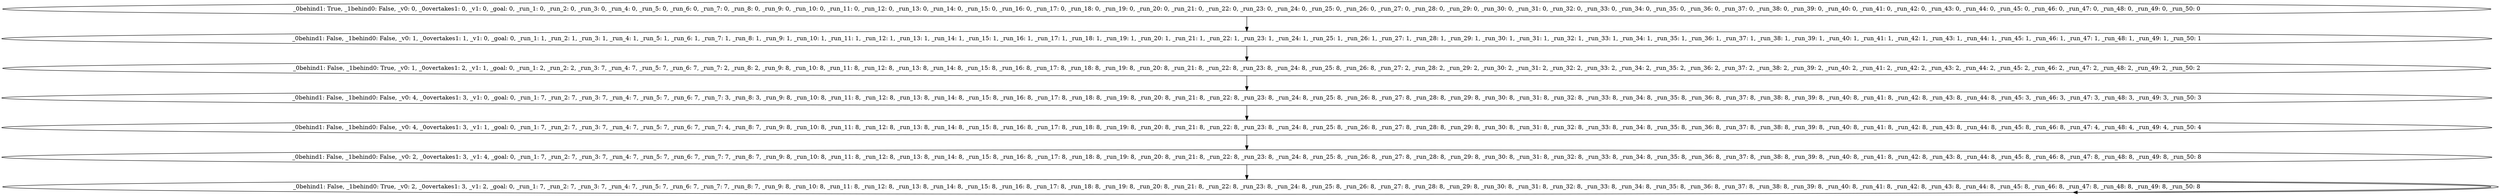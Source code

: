 digraph  {
0 [_0behind1=True, _0overtakes1=0, _1behind0=False, _goal=0, _run_1=0, _run_10=0, _run_11=0, _run_12=0, _run_13=0, _run_14=0, _run_15=0, _run_16=0, _run_17=0, _run_18=0, _run_19=0, _run_2=0, _run_20=0, _run_21=0, _run_22=0, _run_23=0, _run_24=0, _run_25=0, _run_26=0, _run_27=0, _run_28=0, _run_29=0, _run_3=0, _run_30=0, _run_31=0, _run_32=0, _run_33=0, _run_34=0, _run_35=0, _run_36=0, _run_37=0, _run_38=0, _run_39=0, _run_4=0, _run_40=0, _run_41=0, _run_42=0, _run_43=0, _run_44=0, _run_45=0, _run_46=0, _run_47=0, _run_48=0, _run_49=0, _run_5=0, _run_50=0, _run_6=0, _run_7=0, _run_8=0, _run_9=0, _v0=0, _v1=0, label="_0behind1: True, _1behind0: False, _v0: 0, _0overtakes1: 0, _v1: 0, _goal: 0, _run_1: 0, _run_2: 0, _run_3: 0, _run_4: 0, _run_5: 0, _run_6: 0, _run_7: 0, _run_8: 0, _run_9: 0, _run_10: 0, _run_11: 0, _run_12: 0, _run_13: 0, _run_14: 0, _run_15: 0, _run_16: 0, _run_17: 0, _run_18: 0, _run_19: 0, _run_20: 0, _run_21: 0, _run_22: 0, _run_23: 0, _run_24: 0, _run_25: 0, _run_26: 0, _run_27: 0, _run_28: 0, _run_29: 0, _run_30: 0, _run_31: 0, _run_32: 0, _run_33: 0, _run_34: 0, _run_35: 0, _run_36: 0, _run_37: 0, _run_38: 0, _run_39: 0, _run_40: 0, _run_41: 0, _run_42: 0, _run_43: 0, _run_44: 0, _run_45: 0, _run_46: 0, _run_47: 0, _run_48: 0, _run_49: 0, _run_50: 0"];
1 [_0behind1=False, _0overtakes1=1, _1behind0=False, _goal=0, _run_1=1, _run_10=1, _run_11=1, _run_12=1, _run_13=1, _run_14=1, _run_15=1, _run_16=1, _run_17=1, _run_18=1, _run_19=1, _run_2=1, _run_20=1, _run_21=1, _run_22=1, _run_23=1, _run_24=1, _run_25=1, _run_26=1, _run_27=1, _run_28=1, _run_29=1, _run_3=1, _run_30=1, _run_31=1, _run_32=1, _run_33=1, _run_34=1, _run_35=1, _run_36=1, _run_37=1, _run_38=1, _run_39=1, _run_4=1, _run_40=1, _run_41=1, _run_42=1, _run_43=1, _run_44=1, _run_45=1, _run_46=1, _run_47=1, _run_48=1, _run_49=1, _run_5=1, _run_50=1, _run_6=1, _run_7=1, _run_8=1, _run_9=1, _v0=1, _v1=0, label="_0behind1: False, _1behind0: False, _v0: 1, _0overtakes1: 1, _v1: 0, _goal: 0, _run_1: 1, _run_2: 1, _run_3: 1, _run_4: 1, _run_5: 1, _run_6: 1, _run_7: 1, _run_8: 1, _run_9: 1, _run_10: 1, _run_11: 1, _run_12: 1, _run_13: 1, _run_14: 1, _run_15: 1, _run_16: 1, _run_17: 1, _run_18: 1, _run_19: 1, _run_20: 1, _run_21: 1, _run_22: 1, _run_23: 1, _run_24: 1, _run_25: 1, _run_26: 1, _run_27: 1, _run_28: 1, _run_29: 1, _run_30: 1, _run_31: 1, _run_32: 1, _run_33: 1, _run_34: 1, _run_35: 1, _run_36: 1, _run_37: 1, _run_38: 1, _run_39: 1, _run_40: 1, _run_41: 1, _run_42: 1, _run_43: 1, _run_44: 1, _run_45: 1, _run_46: 1, _run_47: 1, _run_48: 1, _run_49: 1, _run_50: 1"];
2 [_0behind1=False, _0overtakes1=2, _1behind0=True, _goal=0, _run_1=2, _run_10=8, _run_11=8, _run_12=8, _run_13=8, _run_14=8, _run_15=8, _run_16=8, _run_17=8, _run_18=8, _run_19=8, _run_2=2, _run_20=8, _run_21=8, _run_22=8, _run_23=8, _run_24=8, _run_25=8, _run_26=8, _run_27=2, _run_28=2, _run_29=2, _run_3=7, _run_30=2, _run_31=2, _run_32=2, _run_33=2, _run_34=2, _run_35=2, _run_36=2, _run_37=2, _run_38=2, _run_39=2, _run_4=7, _run_40=2, _run_41=2, _run_42=2, _run_43=2, _run_44=2, _run_45=2, _run_46=2, _run_47=2, _run_48=2, _run_49=2, _run_5=7, _run_50=2, _run_6=7, _run_7=2, _run_8=2, _run_9=8, _v0=1, _v1=1, label="_0behind1: False, _1behind0: True, _v0: 1, _0overtakes1: 2, _v1: 1, _goal: 0, _run_1: 2, _run_2: 2, _run_3: 7, _run_4: 7, _run_5: 7, _run_6: 7, _run_7: 2, _run_8: 2, _run_9: 8, _run_10: 8, _run_11: 8, _run_12: 8, _run_13: 8, _run_14: 8, _run_15: 8, _run_16: 8, _run_17: 8, _run_18: 8, _run_19: 8, _run_20: 8, _run_21: 8, _run_22: 8, _run_23: 8, _run_24: 8, _run_25: 8, _run_26: 8, _run_27: 2, _run_28: 2, _run_29: 2, _run_30: 2, _run_31: 2, _run_32: 2, _run_33: 2, _run_34: 2, _run_35: 2, _run_36: 2, _run_37: 2, _run_38: 2, _run_39: 2, _run_40: 2, _run_41: 2, _run_42: 2, _run_43: 2, _run_44: 2, _run_45: 2, _run_46: 2, _run_47: 2, _run_48: 2, _run_49: 2, _run_50: 2"];
3 [_0behind1=False, _0overtakes1=3, _1behind0=False, _goal=0, _run_1=7, _run_10=8, _run_11=8, _run_12=8, _run_13=8, _run_14=8, _run_15=8, _run_16=8, _run_17=8, _run_18=8, _run_19=8, _run_2=7, _run_20=8, _run_21=8, _run_22=8, _run_23=8, _run_24=8, _run_25=8, _run_26=8, _run_27=8, _run_28=8, _run_29=8, _run_3=7, _run_30=8, _run_31=8, _run_32=8, _run_33=8, _run_34=8, _run_35=8, _run_36=8, _run_37=8, _run_38=8, _run_39=8, _run_4=7, _run_40=8, _run_41=8, _run_42=8, _run_43=8, _run_44=8, _run_45=3, _run_46=3, _run_47=3, _run_48=3, _run_49=3, _run_5=7, _run_50=3, _run_6=7, _run_7=3, _run_8=3, _run_9=8, _v0=4, _v1=0, label="_0behind1: False, _1behind0: False, _v0: 4, _0overtakes1: 3, _v1: 0, _goal: 0, _run_1: 7, _run_2: 7, _run_3: 7, _run_4: 7, _run_5: 7, _run_6: 7, _run_7: 3, _run_8: 3, _run_9: 8, _run_10: 8, _run_11: 8, _run_12: 8, _run_13: 8, _run_14: 8, _run_15: 8, _run_16: 8, _run_17: 8, _run_18: 8, _run_19: 8, _run_20: 8, _run_21: 8, _run_22: 8, _run_23: 8, _run_24: 8, _run_25: 8, _run_26: 8, _run_27: 8, _run_28: 8, _run_29: 8, _run_30: 8, _run_31: 8, _run_32: 8, _run_33: 8, _run_34: 8, _run_35: 8, _run_36: 8, _run_37: 8, _run_38: 8, _run_39: 8, _run_40: 8, _run_41: 8, _run_42: 8, _run_43: 8, _run_44: 8, _run_45: 3, _run_46: 3, _run_47: 3, _run_48: 3, _run_49: 3, _run_50: 3"];
4 [_0behind1=False, _0overtakes1=3, _1behind0=False, _goal=0, _run_1=7, _run_10=8, _run_11=8, _run_12=8, _run_13=8, _run_14=8, _run_15=8, _run_16=8, _run_17=8, _run_18=8, _run_19=8, _run_2=7, _run_20=8, _run_21=8, _run_22=8, _run_23=8, _run_24=8, _run_25=8, _run_26=8, _run_27=8, _run_28=8, _run_29=8, _run_3=7, _run_30=8, _run_31=8, _run_32=8, _run_33=8, _run_34=8, _run_35=8, _run_36=8, _run_37=8, _run_38=8, _run_39=8, _run_4=7, _run_40=8, _run_41=8, _run_42=8, _run_43=8, _run_44=8, _run_45=8, _run_46=8, _run_47=4, _run_48=4, _run_49=4, _run_5=7, _run_50=4, _run_6=7, _run_7=4, _run_8=7, _run_9=8, _v0=4, _v1=1, label="_0behind1: False, _1behind0: False, _v0: 4, _0overtakes1: 3, _v1: 1, _goal: 0, _run_1: 7, _run_2: 7, _run_3: 7, _run_4: 7, _run_5: 7, _run_6: 7, _run_7: 4, _run_8: 7, _run_9: 8, _run_10: 8, _run_11: 8, _run_12: 8, _run_13: 8, _run_14: 8, _run_15: 8, _run_16: 8, _run_17: 8, _run_18: 8, _run_19: 8, _run_20: 8, _run_21: 8, _run_22: 8, _run_23: 8, _run_24: 8, _run_25: 8, _run_26: 8, _run_27: 8, _run_28: 8, _run_29: 8, _run_30: 8, _run_31: 8, _run_32: 8, _run_33: 8, _run_34: 8, _run_35: 8, _run_36: 8, _run_37: 8, _run_38: 8, _run_39: 8, _run_40: 8, _run_41: 8, _run_42: 8, _run_43: 8, _run_44: 8, _run_45: 8, _run_46: 8, _run_47: 4, _run_48: 4, _run_49: 4, _run_50: 4"];
5 [_0behind1=False, _0overtakes1=3, _1behind0=False, _goal=0, _run_1=7, _run_10=8, _run_11=8, _run_12=8, _run_13=8, _run_14=8, _run_15=8, _run_16=8, _run_17=8, _run_18=8, _run_19=8, _run_2=7, _run_20=8, _run_21=8, _run_22=8, _run_23=8, _run_24=8, _run_25=8, _run_26=8, _run_27=8, _run_28=8, _run_29=8, _run_3=7, _run_30=8, _run_31=8, _run_32=8, _run_33=8, _run_34=8, _run_35=8, _run_36=8, _run_37=8, _run_38=8, _run_39=8, _run_4=7, _run_40=8, _run_41=8, _run_42=8, _run_43=8, _run_44=8, _run_45=8, _run_46=8, _run_47=8, _run_48=8, _run_49=8, _run_5=7, _run_50=8, _run_6=7, _run_7=7, _run_8=7, _run_9=8, _v0=2, _v1=4, label="_0behind1: False, _1behind0: False, _v0: 2, _0overtakes1: 3, _v1: 4, _goal: 0, _run_1: 7, _run_2: 7, _run_3: 7, _run_4: 7, _run_5: 7, _run_6: 7, _run_7: 7, _run_8: 7, _run_9: 8, _run_10: 8, _run_11: 8, _run_12: 8, _run_13: 8, _run_14: 8, _run_15: 8, _run_16: 8, _run_17: 8, _run_18: 8, _run_19: 8, _run_20: 8, _run_21: 8, _run_22: 8, _run_23: 8, _run_24: 8, _run_25: 8, _run_26: 8, _run_27: 8, _run_28: 8, _run_29: 8, _run_30: 8, _run_31: 8, _run_32: 8, _run_33: 8, _run_34: 8, _run_35: 8, _run_36: 8, _run_37: 8, _run_38: 8, _run_39: 8, _run_40: 8, _run_41: 8, _run_42: 8, _run_43: 8, _run_44: 8, _run_45: 8, _run_46: 8, _run_47: 8, _run_48: 8, _run_49: 8, _run_50: 8"];
6 [_0behind1=False, _0overtakes1=3, _1behind0=True, _goal=0, _run_1=7, _run_10=8, _run_11=8, _run_12=8, _run_13=8, _run_14=8, _run_15=8, _run_16=8, _run_17=8, _run_18=8, _run_19=8, _run_2=7, _run_20=8, _run_21=8, _run_22=8, _run_23=8, _run_24=8, _run_25=8, _run_26=8, _run_27=8, _run_28=8, _run_29=8, _run_3=7, _run_30=8, _run_31=8, _run_32=8, _run_33=8, _run_34=8, _run_35=8, _run_36=8, _run_37=8, _run_38=8, _run_39=8, _run_4=7, _run_40=8, _run_41=8, _run_42=8, _run_43=8, _run_44=8, _run_45=8, _run_46=8, _run_47=8, _run_48=8, _run_49=8, _run_5=7, _run_50=8, _run_6=7, _run_7=7, _run_8=7, _run_9=8, _v0=2, _v1=2, label="_0behind1: False, _1behind0: True, _v0: 2, _0overtakes1: 3, _v1: 2, _goal: 0, _run_1: 7, _run_2: 7, _run_3: 7, _run_4: 7, _run_5: 7, _run_6: 7, _run_7: 7, _run_8: 7, _run_9: 8, _run_10: 8, _run_11: 8, _run_12: 8, _run_13: 8, _run_14: 8, _run_15: 8, _run_16: 8, _run_17: 8, _run_18: 8, _run_19: 8, _run_20: 8, _run_21: 8, _run_22: 8, _run_23: 8, _run_24: 8, _run_25: 8, _run_26: 8, _run_27: 8, _run_28: 8, _run_29: 8, _run_30: 8, _run_31: 8, _run_32: 8, _run_33: 8, _run_34: 8, _run_35: 8, _run_36: 8, _run_37: 8, _run_38: 8, _run_39: 8, _run_40: 8, _run_41: 8, _run_42: 8, _run_43: 8, _run_44: 8, _run_45: 8, _run_46: 8, _run_47: 8, _run_48: 8, _run_49: 8, _run_50: 8"];
0 -> 1;
1 -> 2;
2 -> 3;
3 -> 4;
4 -> 5;
5 -> 6;
6 -> 6;
node [label="shape: box", shape=box];
}
